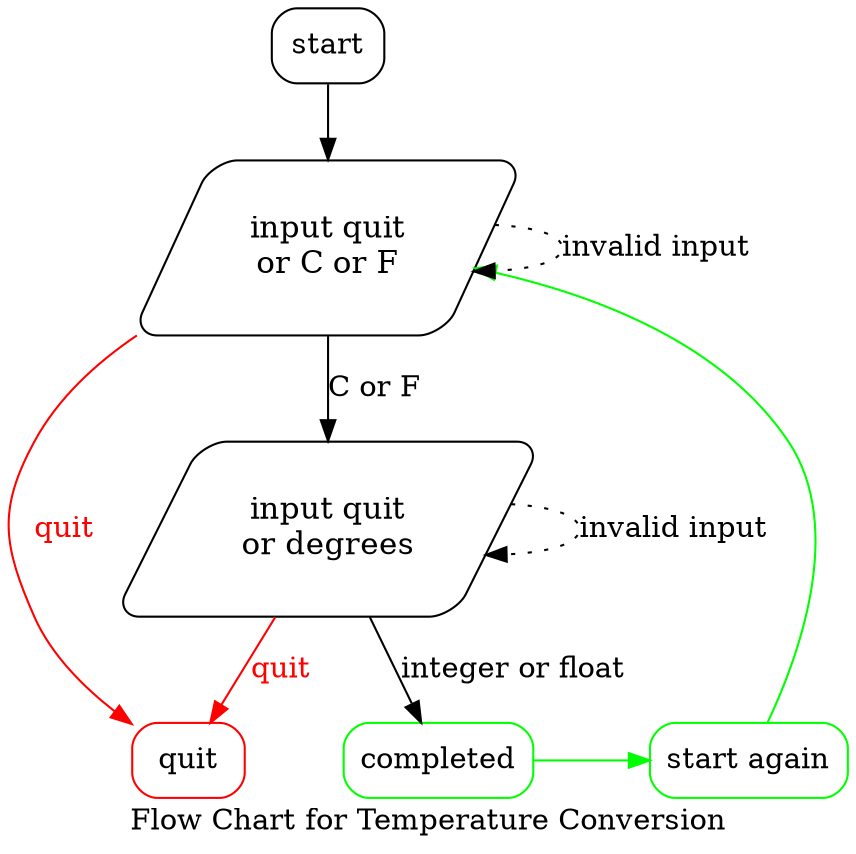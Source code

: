 digraph{
label ="Flow Chart for Temperature Conversion";

node [
    shape=box, style=rounded;
] start; quit; completed; sa;

quit[color=red];
completed[color=green];
sa[label="start again", color=green];

cf [
    label="input quit\nor C or F"; 
    fontsize="15pt";
    shape=parallelogram;
];
temp [
    label="input quit\nor degrees"; 
    fontsize="15pt";
    shape=parallelogram;
    size="8,8";
];


start -> cf;
cf -> cf[label="invalid input", style=dotted];
cf -> temp[label="C or F"];
temp -> temp[label="invalid input", style=dotted];
temp -> completed[label="integer or float"];
cf -> quit[label="quit", fontcolor=red, color=red];
temp -> quit[label="quit", fontcolor=red, color=red];
completed ->sa-> cf[color=green];

{rank=same; sa quit completed}
}